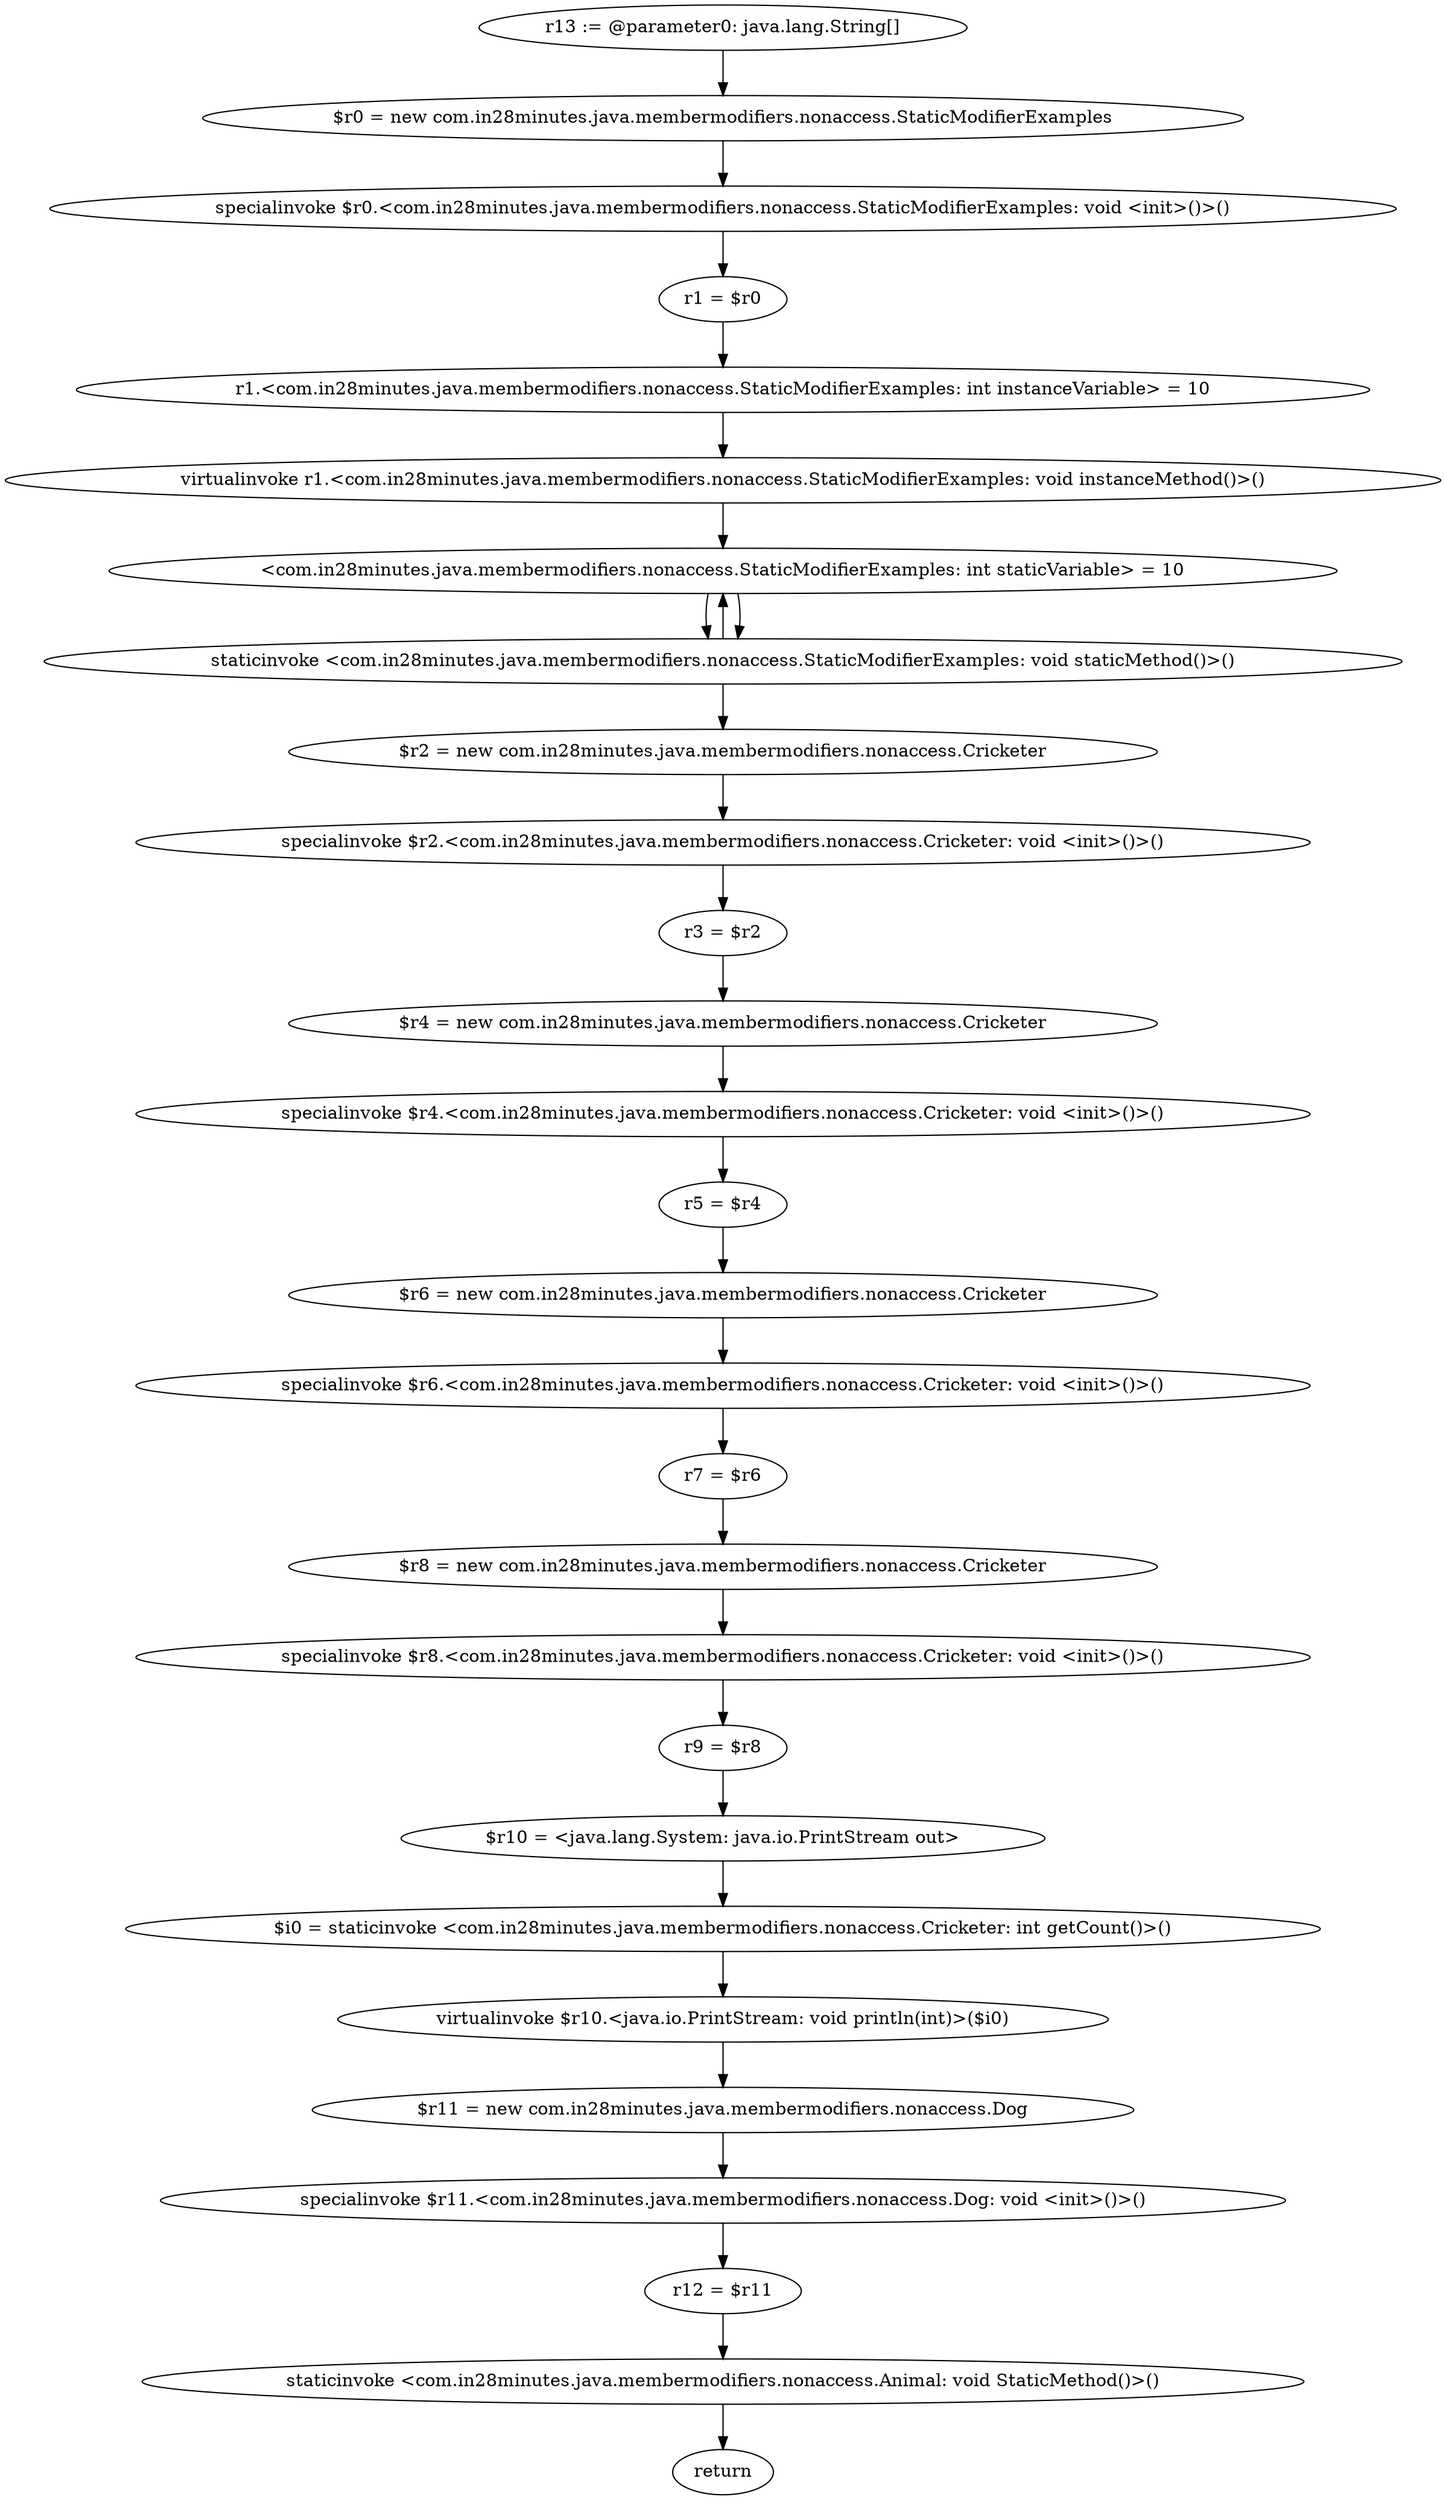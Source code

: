 digraph "unitGraph" {
    "r13 := @parameter0: java.lang.String[]"
    "$r0 = new com.in28minutes.java.membermodifiers.nonaccess.StaticModifierExamples"
    "specialinvoke $r0.<com.in28minutes.java.membermodifiers.nonaccess.StaticModifierExamples: void <init>()>()"
    "r1 = $r0"
    "r1.<com.in28minutes.java.membermodifiers.nonaccess.StaticModifierExamples: int instanceVariable> = 10"
    "virtualinvoke r1.<com.in28minutes.java.membermodifiers.nonaccess.StaticModifierExamples: void instanceMethod()>()"
    "<com.in28minutes.java.membermodifiers.nonaccess.StaticModifierExamples: int staticVariable> = 10"
    "staticinvoke <com.in28minutes.java.membermodifiers.nonaccess.StaticModifierExamples: void staticMethod()>()"
    "$r2 = new com.in28minutes.java.membermodifiers.nonaccess.Cricketer"
    "specialinvoke $r2.<com.in28minutes.java.membermodifiers.nonaccess.Cricketer: void <init>()>()"
    "r3 = $r2"
    "$r4 = new com.in28minutes.java.membermodifiers.nonaccess.Cricketer"
    "specialinvoke $r4.<com.in28minutes.java.membermodifiers.nonaccess.Cricketer: void <init>()>()"
    "r5 = $r4"
    "$r6 = new com.in28minutes.java.membermodifiers.nonaccess.Cricketer"
    "specialinvoke $r6.<com.in28minutes.java.membermodifiers.nonaccess.Cricketer: void <init>()>()"
    "r7 = $r6"
    "$r8 = new com.in28minutes.java.membermodifiers.nonaccess.Cricketer"
    "specialinvoke $r8.<com.in28minutes.java.membermodifiers.nonaccess.Cricketer: void <init>()>()"
    "r9 = $r8"
    "$r10 = <java.lang.System: java.io.PrintStream out>"
    "$i0 = staticinvoke <com.in28minutes.java.membermodifiers.nonaccess.Cricketer: int getCount()>()"
    "virtualinvoke $r10.<java.io.PrintStream: void println(int)>($i0)"
    "$r11 = new com.in28minutes.java.membermodifiers.nonaccess.Dog"
    "specialinvoke $r11.<com.in28minutes.java.membermodifiers.nonaccess.Dog: void <init>()>()"
    "r12 = $r11"
    "staticinvoke <com.in28minutes.java.membermodifiers.nonaccess.Animal: void StaticMethod()>()"
    "return"
    "r13 := @parameter0: java.lang.String[]"->"$r0 = new com.in28minutes.java.membermodifiers.nonaccess.StaticModifierExamples";
    "$r0 = new com.in28minutes.java.membermodifiers.nonaccess.StaticModifierExamples"->"specialinvoke $r0.<com.in28minutes.java.membermodifiers.nonaccess.StaticModifierExamples: void <init>()>()";
    "specialinvoke $r0.<com.in28minutes.java.membermodifiers.nonaccess.StaticModifierExamples: void <init>()>()"->"r1 = $r0";
    "r1 = $r0"->"r1.<com.in28minutes.java.membermodifiers.nonaccess.StaticModifierExamples: int instanceVariable> = 10";
    "r1.<com.in28minutes.java.membermodifiers.nonaccess.StaticModifierExamples: int instanceVariable> = 10"->"virtualinvoke r1.<com.in28minutes.java.membermodifiers.nonaccess.StaticModifierExamples: void instanceMethod()>()";
    "virtualinvoke r1.<com.in28minutes.java.membermodifiers.nonaccess.StaticModifierExamples: void instanceMethod()>()"->"<com.in28minutes.java.membermodifiers.nonaccess.StaticModifierExamples: int staticVariable> = 10";
    "<com.in28minutes.java.membermodifiers.nonaccess.StaticModifierExamples: int staticVariable> = 10"->"staticinvoke <com.in28minutes.java.membermodifiers.nonaccess.StaticModifierExamples: void staticMethod()>()";
    "staticinvoke <com.in28minutes.java.membermodifiers.nonaccess.StaticModifierExamples: void staticMethod()>()"->"<com.in28minutes.java.membermodifiers.nonaccess.StaticModifierExamples: int staticVariable> = 10";
    "<com.in28minutes.java.membermodifiers.nonaccess.StaticModifierExamples: int staticVariable> = 10"->"staticinvoke <com.in28minutes.java.membermodifiers.nonaccess.StaticModifierExamples: void staticMethod()>()";
    "staticinvoke <com.in28minutes.java.membermodifiers.nonaccess.StaticModifierExamples: void staticMethod()>()"->"$r2 = new com.in28minutes.java.membermodifiers.nonaccess.Cricketer";
    "$r2 = new com.in28minutes.java.membermodifiers.nonaccess.Cricketer"->"specialinvoke $r2.<com.in28minutes.java.membermodifiers.nonaccess.Cricketer: void <init>()>()";
    "specialinvoke $r2.<com.in28minutes.java.membermodifiers.nonaccess.Cricketer: void <init>()>()"->"r3 = $r2";
    "r3 = $r2"->"$r4 = new com.in28minutes.java.membermodifiers.nonaccess.Cricketer";
    "$r4 = new com.in28minutes.java.membermodifiers.nonaccess.Cricketer"->"specialinvoke $r4.<com.in28minutes.java.membermodifiers.nonaccess.Cricketer: void <init>()>()";
    "specialinvoke $r4.<com.in28minutes.java.membermodifiers.nonaccess.Cricketer: void <init>()>()"->"r5 = $r4";
    "r5 = $r4"->"$r6 = new com.in28minutes.java.membermodifiers.nonaccess.Cricketer";
    "$r6 = new com.in28minutes.java.membermodifiers.nonaccess.Cricketer"->"specialinvoke $r6.<com.in28minutes.java.membermodifiers.nonaccess.Cricketer: void <init>()>()";
    "specialinvoke $r6.<com.in28minutes.java.membermodifiers.nonaccess.Cricketer: void <init>()>()"->"r7 = $r6";
    "r7 = $r6"->"$r8 = new com.in28minutes.java.membermodifiers.nonaccess.Cricketer";
    "$r8 = new com.in28minutes.java.membermodifiers.nonaccess.Cricketer"->"specialinvoke $r8.<com.in28minutes.java.membermodifiers.nonaccess.Cricketer: void <init>()>()";
    "specialinvoke $r8.<com.in28minutes.java.membermodifiers.nonaccess.Cricketer: void <init>()>()"->"r9 = $r8";
    "r9 = $r8"->"$r10 = <java.lang.System: java.io.PrintStream out>";
    "$r10 = <java.lang.System: java.io.PrintStream out>"->"$i0 = staticinvoke <com.in28minutes.java.membermodifiers.nonaccess.Cricketer: int getCount()>()";
    "$i0 = staticinvoke <com.in28minutes.java.membermodifiers.nonaccess.Cricketer: int getCount()>()"->"virtualinvoke $r10.<java.io.PrintStream: void println(int)>($i0)";
    "virtualinvoke $r10.<java.io.PrintStream: void println(int)>($i0)"->"$r11 = new com.in28minutes.java.membermodifiers.nonaccess.Dog";
    "$r11 = new com.in28minutes.java.membermodifiers.nonaccess.Dog"->"specialinvoke $r11.<com.in28minutes.java.membermodifiers.nonaccess.Dog: void <init>()>()";
    "specialinvoke $r11.<com.in28minutes.java.membermodifiers.nonaccess.Dog: void <init>()>()"->"r12 = $r11";
    "r12 = $r11"->"staticinvoke <com.in28minutes.java.membermodifiers.nonaccess.Animal: void StaticMethod()>()";
    "staticinvoke <com.in28minutes.java.membermodifiers.nonaccess.Animal: void StaticMethod()>()"->"return";
}
